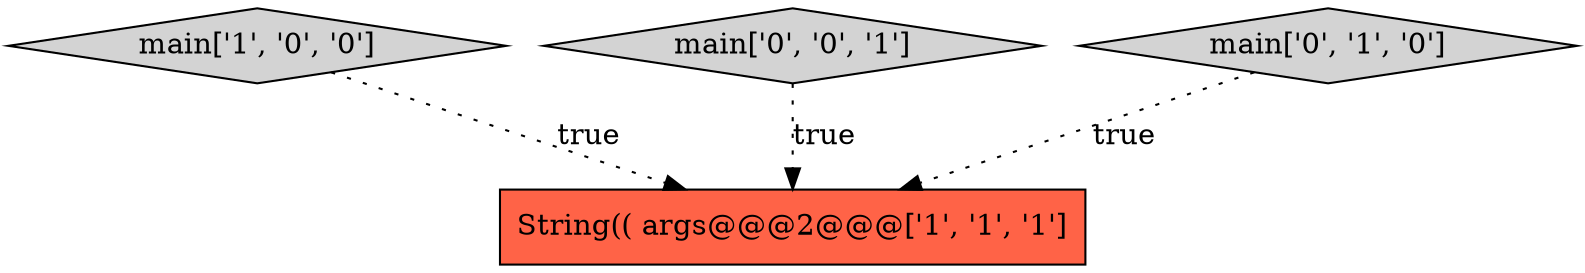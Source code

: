 digraph {
0 [style = filled, label = "main['1', '0', '0']", fillcolor = lightgray, shape = diamond image = "AAA0AAABBB1BBB"];
3 [style = filled, label = "main['0', '0', '1']", fillcolor = lightgray, shape = diamond image = "AAA0AAABBB3BBB"];
1 [style = filled, label = "String(( args@@@2@@@['1', '1', '1']", fillcolor = tomato, shape = box image = "AAA0AAABBB1BBB"];
2 [style = filled, label = "main['0', '1', '0']", fillcolor = lightgray, shape = diamond image = "AAA0AAABBB2BBB"];
2->1 [style = dotted, label="true"];
0->1 [style = dotted, label="true"];
3->1 [style = dotted, label="true"];
}

